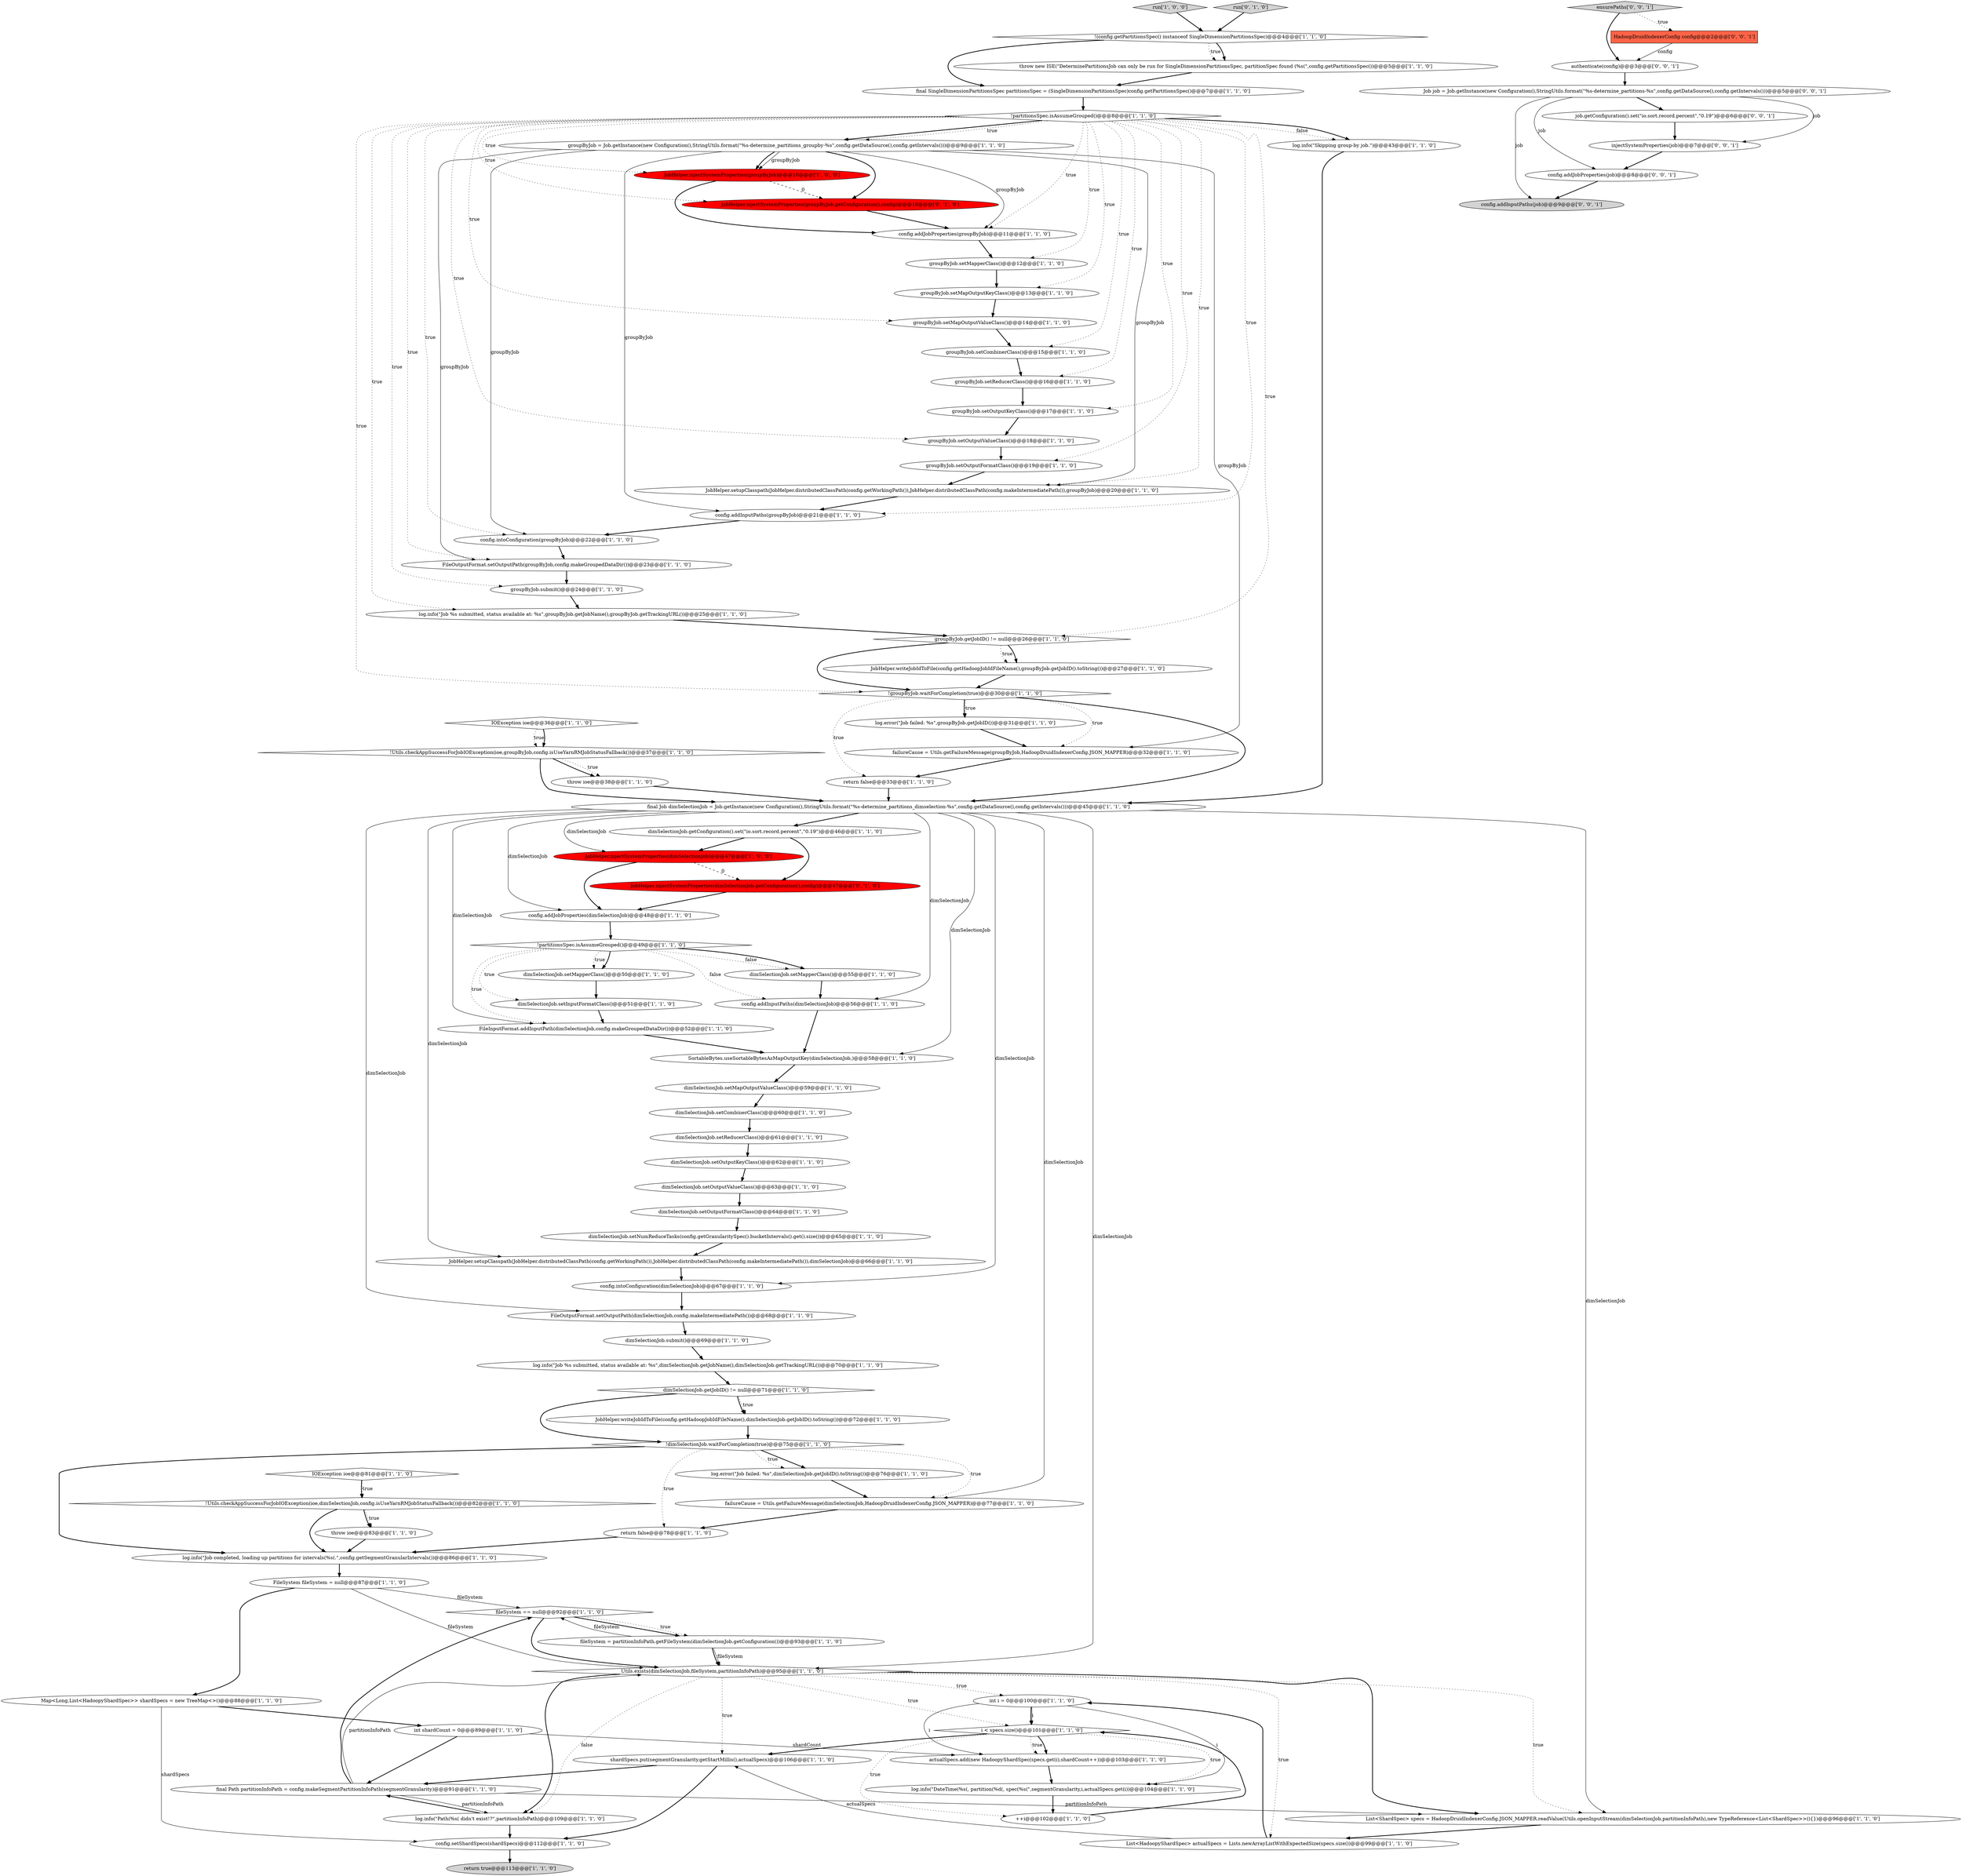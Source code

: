 digraph {
51 [style = filled, label = "IOException ioe@@@81@@@['1', '1', '0']", fillcolor = white, shape = diamond image = "AAA0AAABBB1BBB"];
64 [style = filled, label = "dimSelectionJob.getJobID() != null@@@71@@@['1', '1', '0']", fillcolor = white, shape = diamond image = "AAA0AAABBB1BBB"];
1 [style = filled, label = "groupByJob.setOutputKeyClass()@@@17@@@['1', '1', '0']", fillcolor = white, shape = ellipse image = "AAA0AAABBB1BBB"];
43 [style = filled, label = "final Path partitionInfoPath = config.makeSegmentPartitionInfoPath(segmentGranularity)@@@91@@@['1', '1', '0']", fillcolor = white, shape = ellipse image = "AAA0AAABBB1BBB"];
70 [style = filled, label = "groupByJob.setCombinerClass()@@@15@@@['1', '1', '0']", fillcolor = white, shape = ellipse image = "AAA0AAABBB1BBB"];
24 [style = filled, label = "FileInputFormat.addInputPath(dimSelectionJob,config.makeGroupedDataDir())@@@52@@@['1', '1', '0']", fillcolor = white, shape = ellipse image = "AAA0AAABBB1BBB"];
7 [style = filled, label = "groupByJob.submit()@@@24@@@['1', '1', '0']", fillcolor = white, shape = ellipse image = "AAA0AAABBB1BBB"];
23 [style = filled, label = "log.error(\"Job failed: %s\",dimSelectionJob.getJobID().toString())@@@76@@@['1', '1', '0']", fillcolor = white, shape = ellipse image = "AAA0AAABBB1BBB"];
37 [style = filled, label = "dimSelectionJob.setInputFormatClass()@@@51@@@['1', '1', '0']", fillcolor = white, shape = ellipse image = "AAA0AAABBB1BBB"];
49 [style = filled, label = "FileOutputFormat.setOutputPath(groupByJob,config.makeGroupedDataDir())@@@23@@@['1', '1', '0']", fillcolor = white, shape = ellipse image = "AAA0AAABBB1BBB"];
10 [style = filled, label = "log.error(\"Job failed: %s\",groupByJob.getJobID())@@@31@@@['1', '1', '0']", fillcolor = white, shape = ellipse image = "AAA0AAABBB1BBB"];
69 [style = filled, label = "!Utils.checkAppSuccessForJobIOException(ioe,dimSelectionJob,config.isUseYarnRMJobStatusFallback())@@@82@@@['1', '1', '0']", fillcolor = white, shape = diamond image = "AAA0AAABBB1BBB"];
2 [style = filled, label = "config.addInputPaths(groupByJob)@@@21@@@['1', '1', '0']", fillcolor = white, shape = ellipse image = "AAA0AAABBB1BBB"];
90 [style = filled, label = "job.getConfiguration().set(\"io.sort.record.percent\",\"0.19\")@@@6@@@['0', '0', '1']", fillcolor = white, shape = ellipse image = "AAA0AAABBB3BBB"];
76 [style = filled, label = "config.addJobProperties(groupByJob)@@@11@@@['1', '1', '0']", fillcolor = white, shape = ellipse image = "AAA0AAABBB1BBB"];
28 [style = filled, label = "int i = 0@@@100@@@['1', '1', '0']", fillcolor = white, shape = ellipse image = "AAA0AAABBB1BBB"];
53 [style = filled, label = "JobHelper.injectSystemProperties(dimSelectionJob)@@@47@@@['1', '0', '0']", fillcolor = red, shape = ellipse image = "AAA1AAABBB1BBB"];
82 [style = filled, label = "IOException ioe@@@36@@@['1', '1', '0']", fillcolor = white, shape = diamond image = "AAA0AAABBB1BBB"];
27 [style = filled, label = "dimSelectionJob.setMapOutputValueClass()@@@59@@@['1', '1', '0']", fillcolor = white, shape = ellipse image = "AAA0AAABBB1BBB"];
75 [style = filled, label = "dimSelectionJob.getConfiguration().set(\"io.sort.record.percent\",\"0.19\")@@@46@@@['1', '1', '0']", fillcolor = white, shape = ellipse image = "AAA0AAABBB1BBB"];
62 [style = filled, label = "JobHelper.writeJobIdToFile(config.getHadoopJobIdFileName(),groupByJob.getJobID().toString())@@@27@@@['1', '1', '0']", fillcolor = white, shape = ellipse image = "AAA0AAABBB1BBB"];
60 [style = filled, label = "dimSelectionJob.setMapperClass()@@@55@@@['1', '1', '0']", fillcolor = white, shape = ellipse image = "AAA0AAABBB1BBB"];
92 [style = filled, label = "ensurePaths['0', '0', '1']", fillcolor = lightgray, shape = diamond image = "AAA0AAABBB3BBB"];
5 [style = filled, label = "!(config.getPartitionsSpec() instanceof SingleDimensionPartitionsSpec)@@@4@@@['1', '1', '0']", fillcolor = white, shape = diamond image = "AAA0AAABBB1BBB"];
74 [style = filled, label = "groupByJob.setReducerClass()@@@16@@@['1', '1', '0']", fillcolor = white, shape = ellipse image = "AAA0AAABBB1BBB"];
31 [style = filled, label = "groupByJob = Job.getInstance(new Configuration(),StringUtils.format(\"%s-determine_partitions_groupby-%s\",config.getDataSource(),config.getIntervals()))@@@9@@@['1', '1', '0']", fillcolor = white, shape = ellipse image = "AAA0AAABBB1BBB"];
44 [style = filled, label = "groupByJob.setMapOutputValueClass()@@@14@@@['1', '1', '0']", fillcolor = white, shape = ellipse image = "AAA0AAABBB1BBB"];
19 [style = filled, label = "List<ShardSpec> specs = HadoopDruidIndexerConfig.JSON_MAPPER.readValue(Utils.openInputStream(dimSelectionJob,partitionInfoPath),new TypeReference<List<ShardSpec>>(){})@@@96@@@['1', '1', '0']", fillcolor = white, shape = ellipse image = "AAA0AAABBB1BBB"];
89 [style = filled, label = "authenticate(config)@@@3@@@['0', '0', '1']", fillcolor = white, shape = ellipse image = "AAA0AAABBB3BBB"];
35 [style = filled, label = "!Utils.checkAppSuccessForJobIOException(ioe,groupByJob,config.isUseYarnRMJobStatusFallback())@@@37@@@['1', '1', '0']", fillcolor = white, shape = diamond image = "AAA0AAABBB1BBB"];
14 [style = filled, label = "SortableBytes.useSortableBytesAsMapOutputKey(dimSelectionJob,)@@@58@@@['1', '1', '0']", fillcolor = white, shape = ellipse image = "AAA0AAABBB1BBB"];
8 [style = filled, label = "JobHelper.injectSystemProperties(groupByJob)@@@10@@@['1', '0', '0']", fillcolor = red, shape = ellipse image = "AAA1AAABBB1BBB"];
22 [style = filled, label = "throw ioe@@@83@@@['1', '1', '0']", fillcolor = white, shape = ellipse image = "AAA0AAABBB1BBB"];
68 [style = filled, label = "config.setShardSpecs(shardSpecs)@@@112@@@['1', '1', '0']", fillcolor = white, shape = ellipse image = "AAA0AAABBB1BBB"];
40 [style = filled, label = "return true@@@113@@@['1', '1', '0']", fillcolor = lightgray, shape = ellipse image = "AAA0AAABBB1BBB"];
71 [style = filled, label = "dimSelectionJob.setOutputKeyClass()@@@62@@@['1', '1', '0']", fillcolor = white, shape = ellipse image = "AAA0AAABBB1BBB"];
20 [style = filled, label = "JobHelper.writeJobIdToFile(config.getHadoopJobIdFileName(),dimSelectionJob.getJobID().toString())@@@72@@@['1', '1', '0']", fillcolor = white, shape = ellipse image = "AAA0AAABBB1BBB"];
93 [style = filled, label = "config.addInputPaths(job)@@@9@@@['0', '0', '1']", fillcolor = lightgray, shape = ellipse image = "AAA0AAABBB3BBB"];
33 [style = filled, label = "failureCause = Utils.getFailureMessage(groupByJob,HadoopDruidIndexerConfig.JSON_MAPPER)@@@32@@@['1', '1', '0']", fillcolor = white, shape = ellipse image = "AAA0AAABBB1BBB"];
56 [style = filled, label = "run['1', '0', '0']", fillcolor = lightgray, shape = diamond image = "AAA0AAABBB1BBB"];
87 [style = filled, label = "injectSystemProperties(job)@@@7@@@['0', '0', '1']", fillcolor = white, shape = ellipse image = "AAA0AAABBB3BBB"];
86 [style = filled, label = "config.addJobProperties(job)@@@8@@@['0', '0', '1']", fillcolor = white, shape = ellipse image = "AAA0AAABBB3BBB"];
0 [style = filled, label = "log.info(\"Job completed, loading up partitions for intervals(%s(.\",config.getSegmentGranularIntervals())@@@86@@@['1', '1', '0']", fillcolor = white, shape = ellipse image = "AAA0AAABBB1BBB"];
18 [style = filled, label = "log.info(\"Job %s submitted, status available at: %s\",dimSelectionJob.getJobName(),dimSelectionJob.getTrackingURL())@@@70@@@['1', '1', '0']", fillcolor = white, shape = ellipse image = "AAA0AAABBB1BBB"];
81 [style = filled, label = "++i@@@102@@@['1', '1', '0']", fillcolor = white, shape = ellipse image = "AAA0AAABBB1BBB"];
66 [style = filled, label = "config.intoConfiguration(dimSelectionJob)@@@67@@@['1', '1', '0']", fillcolor = white, shape = ellipse image = "AAA0AAABBB1BBB"];
72 [style = filled, label = "i < specs.size()@@@101@@@['1', '1', '0']", fillcolor = white, shape = diamond image = "AAA0AAABBB1BBB"];
67 [style = filled, label = "JobHelper.setupClasspath(JobHelper.distributedClassPath(config.getWorkingPath()),JobHelper.distributedClassPath(config.makeIntermediatePath()),groupByJob)@@@20@@@['1', '1', '0']", fillcolor = white, shape = ellipse image = "AAA0AAABBB1BBB"];
38 [style = filled, label = "config.intoConfiguration(groupByJob)@@@22@@@['1', '1', '0']", fillcolor = white, shape = ellipse image = "AAA0AAABBB1BBB"];
30 [style = filled, label = "log.info(\"Skipping group-by job.\")@@@43@@@['1', '1', '0']", fillcolor = white, shape = ellipse image = "AAA0AAABBB1BBB"];
65 [style = filled, label = "FileSystem fileSystem = null@@@87@@@['1', '1', '0']", fillcolor = white, shape = ellipse image = "AAA0AAABBB1BBB"];
12 [style = filled, label = "JobHelper.setupClasspath(JobHelper.distributedClassPath(config.getWorkingPath()),JobHelper.distributedClassPath(config.makeIntermediatePath()),dimSelectionJob)@@@66@@@['1', '1', '0']", fillcolor = white, shape = ellipse image = "AAA0AAABBB1BBB"];
52 [style = filled, label = "fileSystem == null@@@92@@@['1', '1', '0']", fillcolor = white, shape = diamond image = "AAA0AAABBB1BBB"];
77 [style = filled, label = "final Job dimSelectionJob = Job.getInstance(new Configuration(),StringUtils.format(\"%s-determine_partitions_dimselection-%s\",config.getDataSource(),config.getIntervals()))@@@45@@@['1', '1', '0']", fillcolor = white, shape = ellipse image = "AAA0AAABBB1BBB"];
73 [style = filled, label = "FileOutputFormat.setOutputPath(dimSelectionJob,config.makeIntermediatePath())@@@68@@@['1', '1', '0']", fillcolor = white, shape = ellipse image = "AAA0AAABBB1BBB"];
6 [style = filled, label = "groupByJob.setOutputFormatClass()@@@19@@@['1', '1', '0']", fillcolor = white, shape = ellipse image = "AAA0AAABBB1BBB"];
55 [style = filled, label = "fileSystem = partitionInfoPath.getFileSystem(dimSelectionJob.getConfiguration())@@@93@@@['1', '1', '0']", fillcolor = white, shape = ellipse image = "AAA0AAABBB1BBB"];
91 [style = filled, label = "Job job = Job.getInstance(new Configuration(),StringUtils.format(\"%s-determine_partitions-%s\",config.getDataSource(),config.getIntervals()))@@@5@@@['0', '0', '1']", fillcolor = white, shape = ellipse image = "AAA0AAABBB3BBB"];
36 [style = filled, label = "shardSpecs.put(segmentGranularity.getStartMillis(),actualSpecs)@@@106@@@['1', '1', '0']", fillcolor = white, shape = ellipse image = "AAA0AAABBB1BBB"];
57 [style = filled, label = "int shardCount = 0@@@89@@@['1', '1', '0']", fillcolor = white, shape = ellipse image = "AAA0AAABBB1BBB"];
11 [style = filled, label = "log.info(\"Job %s submitted, status available at: %s\",groupByJob.getJobName(),groupByJob.getTrackingURL())@@@25@@@['1', '1', '0']", fillcolor = white, shape = ellipse image = "AAA0AAABBB1BBB"];
61 [style = filled, label = "Utils.exists(dimSelectionJob,fileSystem,partitionInfoPath)@@@95@@@['1', '1', '0']", fillcolor = white, shape = diamond image = "AAA0AAABBB1BBB"];
79 [style = filled, label = "dimSelectionJob.setOutputValueClass()@@@63@@@['1', '1', '0']", fillcolor = white, shape = ellipse image = "AAA0AAABBB1BBB"];
21 [style = filled, label = "groupByJob.setMapperClass()@@@12@@@['1', '1', '0']", fillcolor = white, shape = ellipse image = "AAA0AAABBB1BBB"];
85 [style = filled, label = "run['0', '1', '0']", fillcolor = lightgray, shape = diamond image = "AAA0AAABBB2BBB"];
50 [style = filled, label = "dimSelectionJob.setCombinerClass()@@@60@@@['1', '1', '0']", fillcolor = white, shape = ellipse image = "AAA0AAABBB1BBB"];
84 [style = filled, label = "JobHelper.injectSystemProperties(groupByJob.getConfiguration(),config)@@@10@@@['0', '1', '0']", fillcolor = red, shape = ellipse image = "AAA1AAABBB2BBB"];
54 [style = filled, label = "groupByJob.setOutputValueClass()@@@18@@@['1', '1', '0']", fillcolor = white, shape = ellipse image = "AAA0AAABBB1BBB"];
29 [style = filled, label = "dimSelectionJob.setNumReduceTasks(config.getGranularitySpec().bucketIntervals().get().size())@@@65@@@['1', '1', '0']", fillcolor = white, shape = ellipse image = "AAA0AAABBB1BBB"];
46 [style = filled, label = "final SingleDimensionPartitionsSpec partitionsSpec = (SingleDimensionPartitionsSpec)config.getPartitionsSpec()@@@7@@@['1', '1', '0']", fillcolor = white, shape = ellipse image = "AAA0AAABBB1BBB"];
83 [style = filled, label = "JobHelper.injectSystemProperties(dimSelectionJob.getConfiguration(),config)@@@47@@@['0', '1', '0']", fillcolor = red, shape = ellipse image = "AAA1AAABBB2BBB"];
17 [style = filled, label = "config.addInputPaths(dimSelectionJob)@@@56@@@['1', '1', '0']", fillcolor = white, shape = ellipse image = "AAA0AAABBB1BBB"];
9 [style = filled, label = "groupByJob.getJobID() != null@@@26@@@['1', '1', '0']", fillcolor = white, shape = diamond image = "AAA0AAABBB1BBB"];
16 [style = filled, label = "dimSelectionJob.setReducerClass()@@@61@@@['1', '1', '0']", fillcolor = white, shape = ellipse image = "AAA0AAABBB1BBB"];
3 [style = filled, label = "log.info(\"DateTime(%s(, partition(%d(, spec(%s(\",segmentGranularity,i,actualSpecs.get(i))@@@104@@@['1', '1', '0']", fillcolor = white, shape = ellipse image = "AAA0AAABBB1BBB"];
25 [style = filled, label = "return false@@@78@@@['1', '1', '0']", fillcolor = white, shape = ellipse image = "AAA0AAABBB1BBB"];
47 [style = filled, label = "dimSelectionJob.setOutputFormatClass()@@@64@@@['1', '1', '0']", fillcolor = white, shape = ellipse image = "AAA0AAABBB1BBB"];
63 [style = filled, label = "throw ioe@@@38@@@['1', '1', '0']", fillcolor = white, shape = ellipse image = "AAA0AAABBB1BBB"];
41 [style = filled, label = "dimSelectionJob.submit()@@@69@@@['1', '1', '0']", fillcolor = white, shape = ellipse image = "AAA0AAABBB1BBB"];
48 [style = filled, label = "!partitionsSpec.isAssumeGrouped()@@@8@@@['1', '1', '0']", fillcolor = white, shape = diamond image = "AAA0AAABBB1BBB"];
78 [style = filled, label = "!groupByJob.waitForCompletion(true)@@@30@@@['1', '1', '0']", fillcolor = white, shape = diamond image = "AAA0AAABBB1BBB"];
80 [style = filled, label = "Map<Long,List<HadoopyShardSpec>> shardSpecs = new TreeMap<>()@@@88@@@['1', '1', '0']", fillcolor = white, shape = ellipse image = "AAA0AAABBB1BBB"];
42 [style = filled, label = "!dimSelectionJob.waitForCompletion(true)@@@75@@@['1', '1', '0']", fillcolor = white, shape = diamond image = "AAA0AAABBB1BBB"];
32 [style = filled, label = "actualSpecs.add(new HadoopyShardSpec(specs.get(i),shardCount++))@@@103@@@['1', '1', '0']", fillcolor = white, shape = ellipse image = "AAA0AAABBB1BBB"];
13 [style = filled, label = "List<HadoopyShardSpec> actualSpecs = Lists.newArrayListWithExpectedSize(specs.size())@@@99@@@['1', '1', '0']", fillcolor = white, shape = ellipse image = "AAA0AAABBB1BBB"];
4 [style = filled, label = "throw new ISE(\"DeterminePartitionsJob can only be run for SingleDimensionPartitionsSpec, partitionSpec found (%s(\",config.getPartitionsSpec())@@@5@@@['1', '1', '0']", fillcolor = white, shape = ellipse image = "AAA0AAABBB1BBB"];
15 [style = filled, label = "failureCause = Utils.getFailureMessage(dimSelectionJob,HadoopDruidIndexerConfig.JSON_MAPPER)@@@77@@@['1', '1', '0']", fillcolor = white, shape = ellipse image = "AAA0AAABBB1BBB"];
26 [style = filled, label = "return false@@@33@@@['1', '1', '0']", fillcolor = white, shape = ellipse image = "AAA0AAABBB1BBB"];
34 [style = filled, label = "!partitionsSpec.isAssumeGrouped()@@@49@@@['1', '1', '0']", fillcolor = white, shape = diamond image = "AAA0AAABBB1BBB"];
59 [style = filled, label = "config.addJobProperties(dimSelectionJob)@@@48@@@['1', '1', '0']", fillcolor = white, shape = ellipse image = "AAA0AAABBB1BBB"];
58 [style = filled, label = "dimSelectionJob.setMapperClass()@@@50@@@['1', '1', '0']", fillcolor = white, shape = ellipse image = "AAA0AAABBB1BBB"];
39 [style = filled, label = "groupByJob.setMapOutputKeyClass()@@@13@@@['1', '1', '0']", fillcolor = white, shape = ellipse image = "AAA0AAABBB1BBB"];
45 [style = filled, label = "log.info(\"Path(%s( didn't exist!?\",partitionInfoPath)@@@109@@@['1', '1', '0']", fillcolor = white, shape = ellipse image = "AAA0AAABBB1BBB"];
88 [style = filled, label = "HadoopDruidIndexerConfig config@@@2@@@['0', '0', '1']", fillcolor = tomato, shape = box image = "AAA0AAABBB3BBB"];
75->83 [style = bold, label=""];
35->77 [style = bold, label=""];
42->23 [style = bold, label=""];
61->45 [style = bold, label=""];
18->64 [style = bold, label=""];
69->0 [style = bold, label=""];
15->25 [style = bold, label=""];
13->36 [style = solid, label="actualSpecs"];
28->72 [style = solid, label="i"];
65->80 [style = bold, label=""];
48->44 [style = dotted, label="true"];
61->19 [style = bold, label=""];
78->10 [style = dotted, label="true"];
61->36 [style = dotted, label="true"];
82->35 [style = dotted, label="true"];
52->55 [style = bold, label=""];
48->76 [style = dotted, label="true"];
43->19 [style = solid, label="partitionInfoPath"];
48->84 [style = dotted, label="true"];
46->48 [style = bold, label=""];
11->9 [style = bold, label=""];
55->52 [style = solid, label="fileSystem"];
9->62 [style = dotted, label="true"];
64->42 [style = bold, label=""];
67->2 [style = bold, label=""];
34->58 [style = bold, label=""];
48->70 [style = dotted, label="true"];
8->84 [style = dashed, label="0"];
22->0 [style = bold, label=""];
45->43 [style = bold, label=""];
38->49 [style = bold, label=""];
48->74 [style = dotted, label="true"];
45->68 [style = bold, label=""];
48->39 [style = dotted, label="true"];
48->9 [style = dotted, label="true"];
17->14 [style = bold, label=""];
51->69 [style = bold, label=""];
48->7 [style = dotted, label="true"];
9->78 [style = bold, label=""];
77->73 [style = solid, label="dimSelectionJob"];
26->77 [style = bold, label=""];
80->57 [style = bold, label=""];
31->38 [style = solid, label="groupByJob"];
66->73 [style = bold, label=""];
89->91 [style = bold, label=""];
54->6 [style = bold, label=""];
42->23 [style = dotted, label="true"];
28->32 [style = solid, label="i"];
70->74 [style = bold, label=""];
48->67 [style = dotted, label="true"];
32->3 [style = bold, label=""];
34->37 [style = dotted, label="true"];
79->47 [style = bold, label=""];
48->21 [style = dotted, label="true"];
60->17 [style = bold, label=""];
48->54 [style = dotted, label="true"];
4->46 [style = bold, label=""];
31->84 [style = bold, label=""];
85->5 [style = bold, label=""];
77->53 [style = solid, label="dimSelectionJob"];
78->33 [style = dotted, label="true"];
76->21 [style = bold, label=""];
65->52 [style = solid, label="fileSystem"];
91->86 [style = solid, label="job"];
7->11 [style = bold, label=""];
78->26 [style = dotted, label="true"];
30->77 [style = bold, label=""];
77->17 [style = solid, label="dimSelectionJob"];
3->81 [style = bold, label=""];
71->79 [style = bold, label=""];
77->75 [style = bold, label=""];
34->60 [style = dotted, label="false"];
77->15 [style = solid, label="dimSelectionJob"];
59->34 [style = bold, label=""];
61->45 [style = dotted, label="false"];
92->88 [style = dotted, label="true"];
72->32 [style = dotted, label="true"];
77->24 [style = solid, label="dimSelectionJob"];
5->4 [style = dotted, label="true"];
31->76 [style = solid, label="groupByJob"];
78->10 [style = bold, label=""];
90->87 [style = bold, label=""];
19->13 [style = bold, label=""];
77->12 [style = solid, label="dimSelectionJob"];
48->30 [style = dotted, label="false"];
64->20 [style = bold, label=""];
62->78 [style = bold, label=""];
16->71 [style = bold, label=""];
63->77 [style = bold, label=""];
77->66 [style = solid, label="dimSelectionJob"];
6->67 [style = bold, label=""];
8->76 [style = bold, label=""];
31->49 [style = solid, label="groupByJob"];
72->3 [style = dotted, label="true"];
28->72 [style = bold, label=""];
91->90 [style = bold, label=""];
91->87 [style = solid, label="job"];
25->0 [style = bold, label=""];
36->43 [style = bold, label=""];
31->8 [style = solid, label="groupByJob"];
37->24 [style = bold, label=""];
34->24 [style = dotted, label="true"];
69->22 [style = dotted, label="true"];
52->55 [style = dotted, label="true"];
72->32 [style = bold, label=""];
52->61 [style = bold, label=""];
92->89 [style = bold, label=""];
72->81 [style = dotted, label="true"];
55->61 [style = solid, label="fileSystem"];
23->15 [style = bold, label=""];
58->37 [style = bold, label=""];
56->5 [style = bold, label=""];
69->22 [style = bold, label=""];
80->68 [style = solid, label="shardSpecs"];
68->40 [style = bold, label=""];
77->61 [style = solid, label="dimSelectionJob"];
73->41 [style = bold, label=""];
61->72 [style = dotted, label="true"];
31->33 [style = solid, label="groupByJob"];
42->0 [style = bold, label=""];
33->26 [style = bold, label=""];
48->31 [style = bold, label=""];
55->61 [style = bold, label=""];
83->59 [style = bold, label=""];
61->13 [style = dotted, label="true"];
47->29 [style = bold, label=""];
12->66 [style = bold, label=""];
48->78 [style = dotted, label="true"];
43->61 [style = solid, label="partitionInfoPath"];
21->39 [style = bold, label=""];
88->89 [style = solid, label="config"];
42->15 [style = dotted, label="true"];
5->4 [style = bold, label=""];
1->54 [style = bold, label=""];
49->7 [style = bold, label=""];
72->36 [style = bold, label=""];
34->17 [style = dotted, label="false"];
35->63 [style = bold, label=""];
20->42 [style = bold, label=""];
57->43 [style = bold, label=""];
77->14 [style = solid, label="dimSelectionJob"];
10->33 [style = bold, label=""];
84->76 [style = bold, label=""];
14->27 [style = bold, label=""];
57->32 [style = solid, label="shardCount"];
44->70 [style = bold, label=""];
87->86 [style = bold, label=""];
48->30 [style = bold, label=""];
82->35 [style = bold, label=""];
65->61 [style = solid, label="fileSystem"];
31->8 [style = bold, label=""];
41->18 [style = bold, label=""];
48->38 [style = dotted, label="true"];
91->93 [style = solid, label="job"];
77->19 [style = solid, label="dimSelectionJob"];
35->63 [style = dotted, label="true"];
39->44 [style = bold, label=""];
51->69 [style = dotted, label="true"];
28->3 [style = solid, label="i"];
31->2 [style = solid, label="groupByJob"];
61->19 [style = dotted, label="true"];
48->31 [style = dotted, label="true"];
50->16 [style = bold, label=""];
77->59 [style = solid, label="dimSelectionJob"];
48->2 [style = dotted, label="true"];
9->62 [style = bold, label=""];
43->52 [style = bold, label=""];
34->58 [style = dotted, label="true"];
48->49 [style = dotted, label="true"];
24->14 [style = bold, label=""];
48->11 [style = dotted, label="true"];
2->38 [style = bold, label=""];
78->77 [style = bold, label=""];
48->6 [style = dotted, label="true"];
36->68 [style = bold, label=""];
34->60 [style = bold, label=""];
86->93 [style = bold, label=""];
29->12 [style = bold, label=""];
81->72 [style = bold, label=""];
53->59 [style = bold, label=""];
43->45 [style = solid, label="partitionInfoPath"];
27->50 [style = bold, label=""];
48->1 [style = dotted, label="true"];
48->8 [style = dotted, label="true"];
31->67 [style = solid, label="groupByJob"];
74->1 [style = bold, label=""];
64->20 [style = dotted, label="true"];
42->25 [style = dotted, label="true"];
53->83 [style = dashed, label="0"];
75->53 [style = bold, label=""];
5->46 [style = bold, label=""];
0->65 [style = bold, label=""];
61->28 [style = dotted, label="true"];
13->28 [style = bold, label=""];
}
